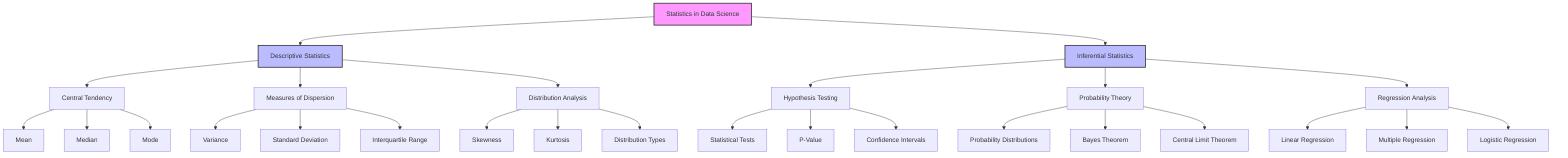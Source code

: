 graph TD
    Stats[Statistics in Data Science] --> Descriptive[Descriptive Statistics]
    Stats --> Inferential[Inferential Statistics]
    
    %% Descriptive Statistics Branch
    Descriptive --> CentralTendency[Central Tendency]
    Descriptive --> Dispersion[Measures of Dispersion]
    Descriptive --> Distribution[Distribution Analysis]
    
    CentralTendency --> Mean[Mean]
    CentralTendency --> Median[Median]
    CentralTendency --> Mode[Mode]
    
    Dispersion --> Variance[Variance]
    Dispersion --> StdDev[Standard Deviation]
    Dispersion --> IQR[Interquartile Range]
    
    Distribution --> Skewness[Skewness]
    Distribution --> Kurtosis[Kurtosis]
    Distribution --> DistTypes[Distribution Types]
    
    %% Inferential Statistics Branch
    Inferential --> Hypothesis[Hypothesis Testing]
    Inferential --> Probability[Probability Theory]
    Inferential --> Regression[Regression Analysis]
    
    Hypothesis --> Tests[Statistical Tests]
    Hypothesis --> PValue[P-Value]
    Hypothesis --> ConfidenceInt[Confidence Intervals]
    
    Probability --> ProbDist[Probability Distributions]
    Probability --> BayesTheorem[Bayes Theorem]
    Probability --> CLT[Central Limit Theorem]
    
    Regression --> Linear[Linear Regression]
    Regression --> Multiple[Multiple Regression]
    Regression --> Logistic[Logistic Regression]

    %% Styling
    classDef concept fill:#f9f,stroke:#333,stroke-width:2px
    classDef branch fill:#bbf,stroke:#333,stroke-width:2px
    class Stats concept
    class Descriptive,Inferential branch